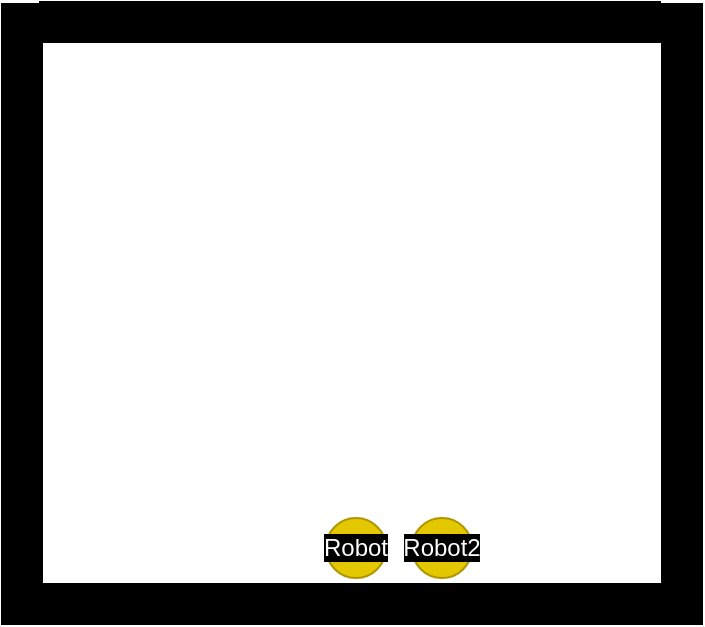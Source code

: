 <mxfile>
    <diagram id="cHXXtzAYJmj8Drxh6WFk" name="Page-1">
        <mxGraphModel dx="639" dy="280" grid="1" gridSize="10" guides="1" tooltips="1" connect="1" arrows="1" fold="1" page="1" pageScale="1" pageWidth="850" pageHeight="1100" math="0" shadow="0">
            <root>
                <mxCell id="0"/>
                <mxCell id="1" parent="0"/>
                <mxCell id="2" value="" style="rounded=0;whiteSpace=wrap;html=1;fillColor=#000000;" parent="1" vertex="1">
                    <mxGeometry x="164" y="450" width="310" height="20" as="geometry"/>
                </mxCell>
                <mxCell id="3" value="" style="rounded=0;whiteSpace=wrap;html=1;rotation=90;fillColor=#000000;" parent="1" vertex="1">
                    <mxGeometry y="305" width="310" height="20" as="geometry"/>
                </mxCell>
                <mxCell id="second_collidable_wall" value="" style="rounded=0;whiteSpace=wrap;html=1;rotation=90;fillColor=#000000;" parent="1" vertex="1">
                    <mxGeometry x="330" y="305" width="310" height="20" as="geometry"/>
                </mxCell>
                <object label="&lt;span style=&quot;background-color: rgb(0 , 0 , 0)&quot;&gt;Robot&lt;/span&gt;" type="robot" speed="5" movable="true" collision_tag="stopEvent" id="robot">
                    <mxCell style="ellipse;whiteSpace=wrap;html=1;aspect=fixed;fillColor=#e3c800;strokeColor=#B09500;fontColor=#ffffff;" parent="1" vertex="1">
                        <mxGeometry x="307" y="417" width="30" height="30" as="geometry"/>
                    </mxCell>
                </object>
                <mxCell id="collidable_wall" value="" style="rounded=0;whiteSpace=wrap;html=1;fillColor=#000000;" parent="1" vertex="1">
                    <mxGeometry x="164" y="159" width="310" height="20" as="geometry"/>
                </mxCell>
                <object label="&lt;span style=&quot;background-color: rgb(0 , 0 , 0)&quot;&gt;Robot2&lt;br&gt;&lt;/span&gt;" type="robot" speed="5" movable="true" collision_tag="stopEvent" id="robot2">
                    <mxCell style="ellipse;whiteSpace=wrap;html=1;aspect=fixed;fillColor=#e3c800;strokeColor=#B09500;fontColor=#ffffff;" parent="1" vertex="1">
                        <mxGeometry x="350" y="417" width="30" height="30" as="geometry"/>
                    </mxCell>
                </object>
            </root>
        </mxGraphModel>
    </diagram>
</mxfile>